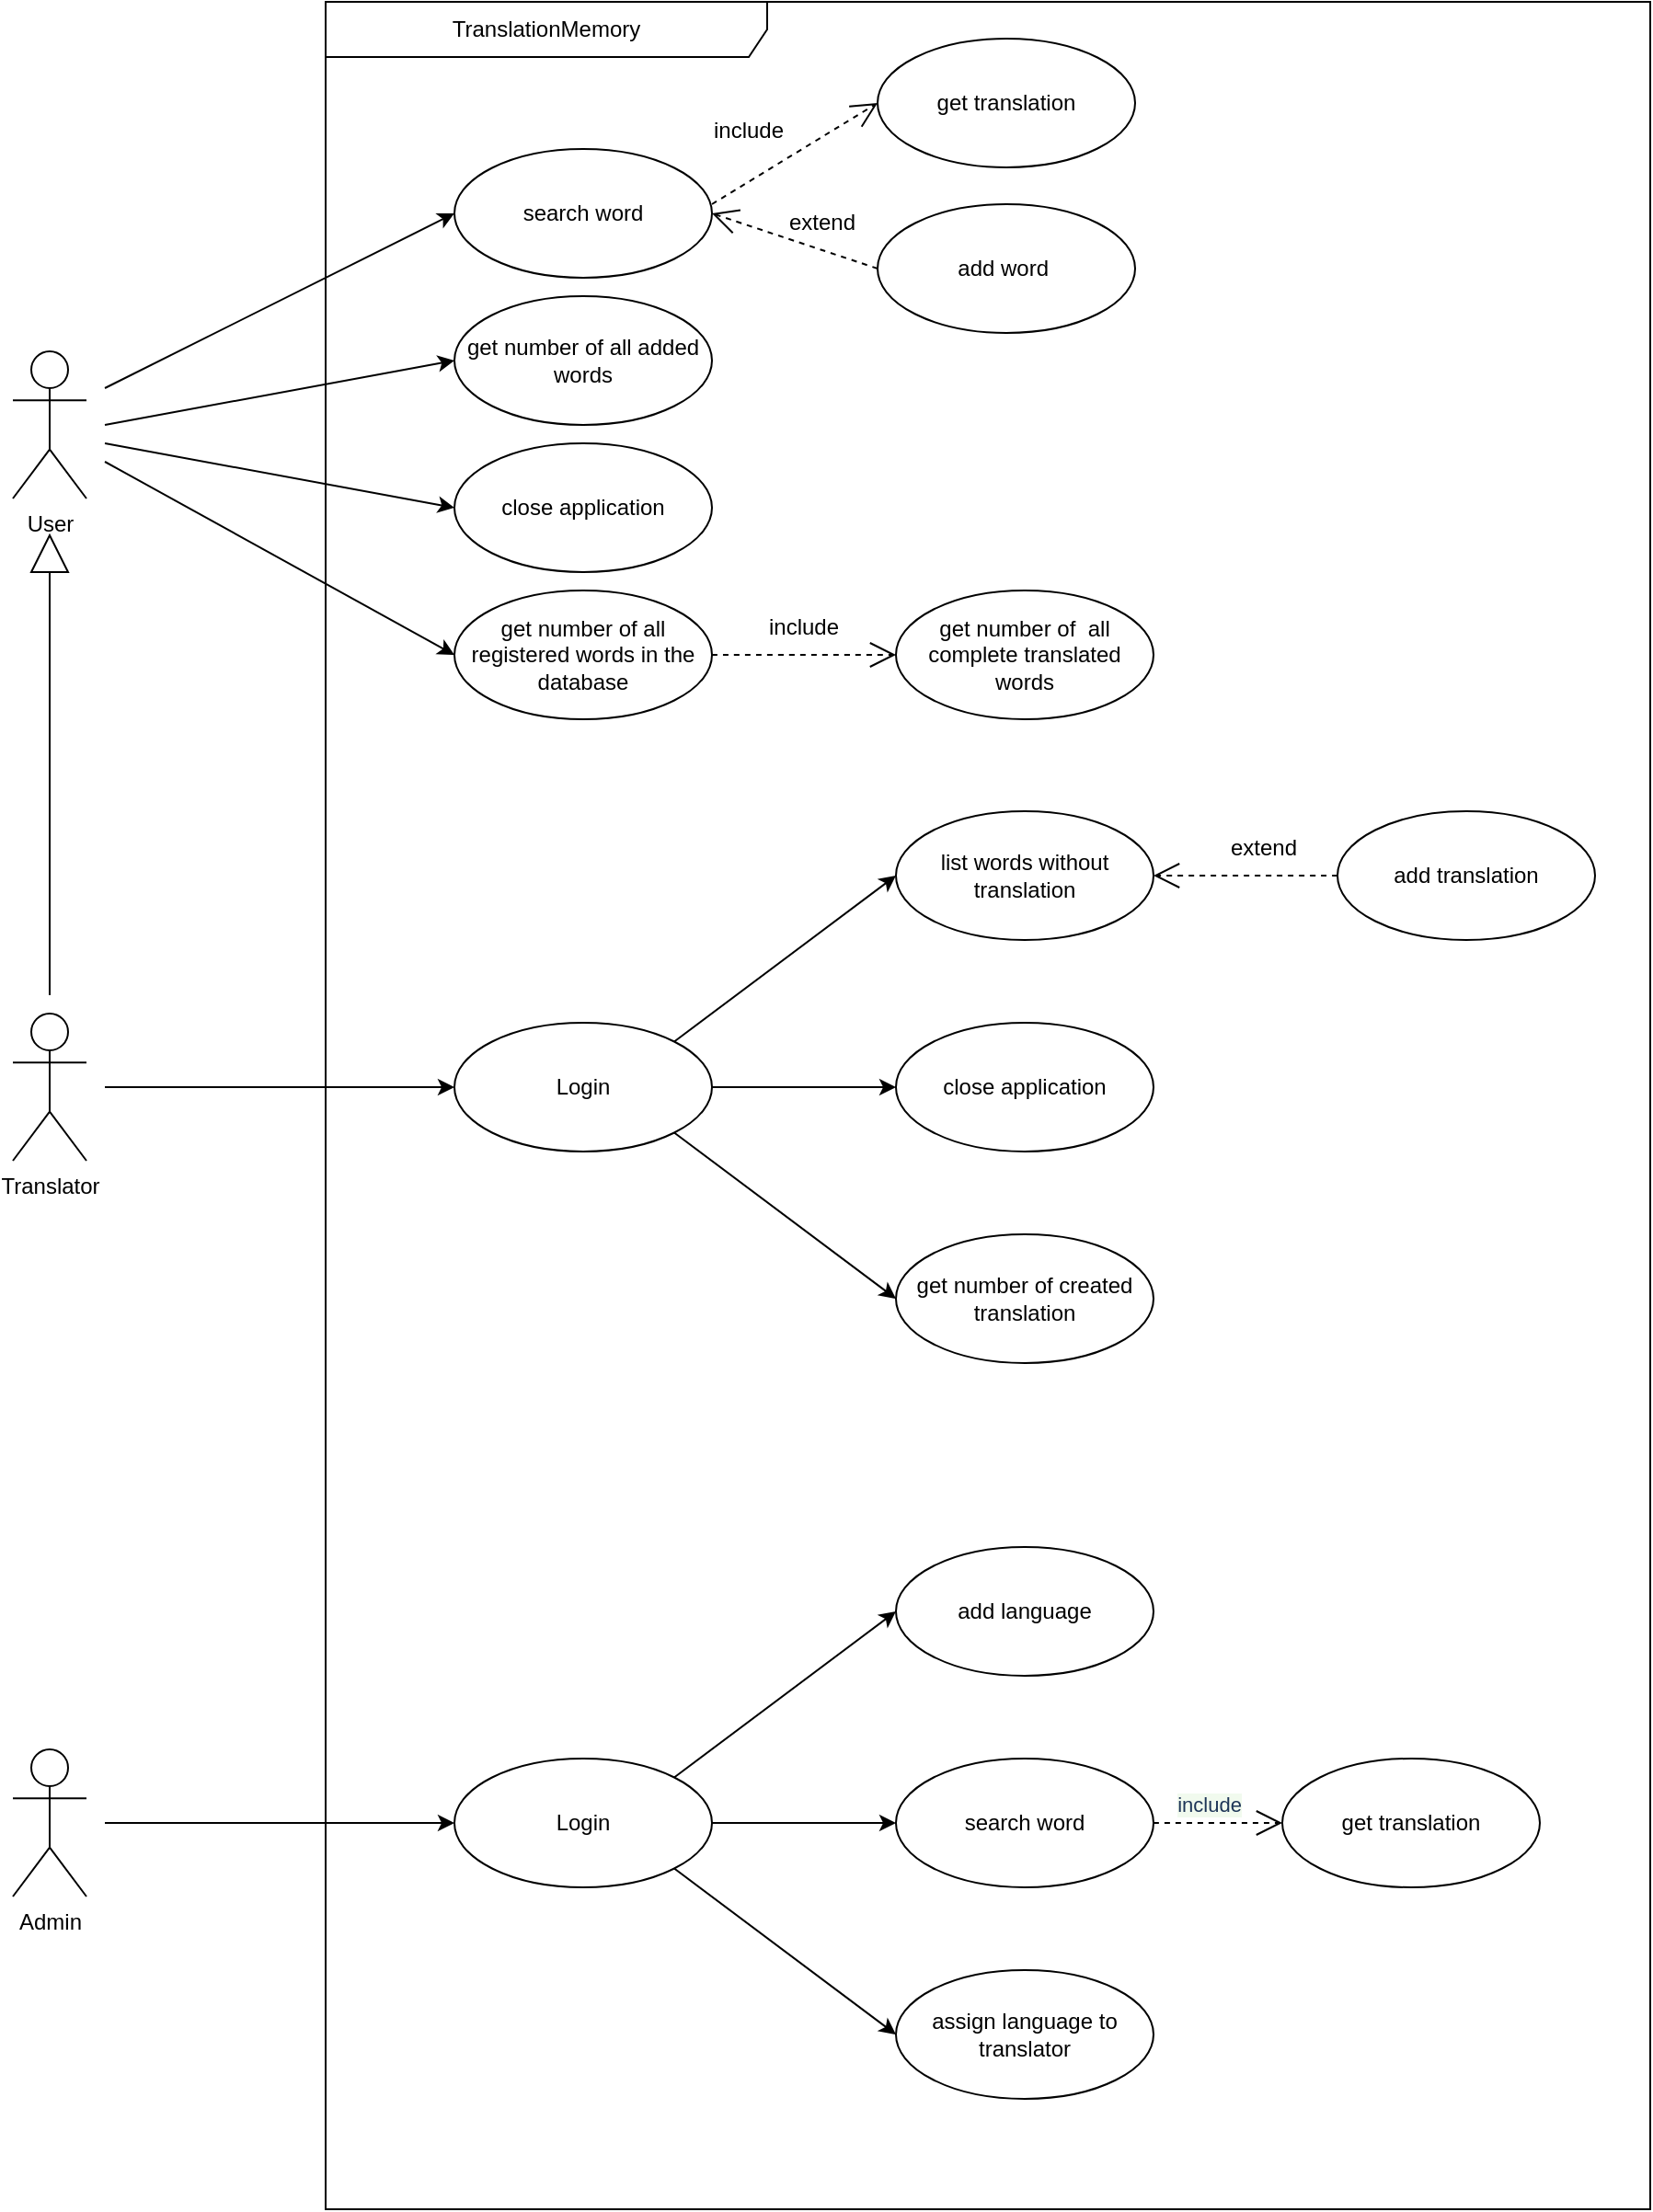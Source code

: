 <mxfile version="14.3.1" type="device"><diagram id="4ucKyxgRaa8dnUJzDlKP" name="Page-1"><mxGraphModel dx="1426" dy="711" grid="1" gridSize="10" guides="1" tooltips="1" connect="1" arrows="1" fold="1" page="1" pageScale="1" pageWidth="2336" pageHeight="1654" math="0" shadow="0"><root><mxCell id="0"/><mxCell id="1" parent="0"/><mxCell id="SDARPEW-IuDH-rGJP_wn-1" value="TranslationMemory" style="shape=umlFrame;whiteSpace=wrap;html=1;width=240;height=30;" parent="1" vertex="1"><mxGeometry x="250" y="10" width="720" height="1200" as="geometry"/></mxCell><mxCell id="SDARPEW-IuDH-rGJP_wn-2" value="User" style="shape=umlActor;verticalLabelPosition=bottom;verticalAlign=top;html=1;outlineConnect=0;" parent="1" vertex="1"><mxGeometry x="80" y="200" width="40" height="80" as="geometry"/></mxCell><mxCell id="SDARPEW-IuDH-rGJP_wn-3" value="Translator" style="shape=umlActor;verticalLabelPosition=bottom;verticalAlign=top;html=1;outlineConnect=0;" parent="1" vertex="1"><mxGeometry x="80" y="560" width="40" height="80" as="geometry"/></mxCell><mxCell id="SDARPEW-IuDH-rGJP_wn-4" value="Admin" style="shape=umlActor;verticalLabelPosition=bottom;verticalAlign=top;html=1;outlineConnect=0;" parent="1" vertex="1"><mxGeometry x="80" y="960" width="40" height="80" as="geometry"/></mxCell><mxCell id="SDARPEW-IuDH-rGJP_wn-5" value="search word" style="ellipse;whiteSpace=wrap;html=1;" parent="1" vertex="1"><mxGeometry x="320" y="90" width="140" height="70" as="geometry"/></mxCell><mxCell id="SDARPEW-IuDH-rGJP_wn-6" value="add word&amp;nbsp;" style="ellipse;whiteSpace=wrap;html=1;" parent="1" vertex="1"><mxGeometry x="550" y="120" width="140" height="70" as="geometry"/></mxCell><mxCell id="SDARPEW-IuDH-rGJP_wn-7" value="get number of all added words" style="ellipse;whiteSpace=wrap;html=1;" parent="1" vertex="1"><mxGeometry x="320" y="170" width="140" height="70" as="geometry"/></mxCell><mxCell id="SDARPEW-IuDH-rGJP_wn-8" value="get number of all registered words in the database" style="ellipse;whiteSpace=wrap;html=1;" parent="1" vertex="1"><mxGeometry x="320" y="330" width="140" height="70" as="geometry"/></mxCell><mxCell id="SDARPEW-IuDH-rGJP_wn-9" value="" style="endArrow=classic;html=1;entryX=0;entryY=0.5;entryDx=0;entryDy=0;" parent="1" target="SDARPEW-IuDH-rGJP_wn-5" edge="1"><mxGeometry width="50" height="50" relative="1" as="geometry"><mxPoint x="130" y="220" as="sourcePoint"/><mxPoint x="540" y="400" as="targetPoint"/></mxGeometry></mxCell><mxCell id="SDARPEW-IuDH-rGJP_wn-10" value="" style="endArrow=classic;html=1;entryX=0;entryY=0.5;entryDx=0;entryDy=0;" parent="1" target="SDARPEW-IuDH-rGJP_wn-7" edge="1"><mxGeometry width="50" height="50" relative="1" as="geometry"><mxPoint x="130" y="240" as="sourcePoint"/><mxPoint x="230" y="250" as="targetPoint"/></mxGeometry></mxCell><mxCell id="SDARPEW-IuDH-rGJP_wn-11" value="" style="endArrow=classic;html=1;entryX=0;entryY=0.5;entryDx=0;entryDy=0;" parent="1" target="SDARPEW-IuDH-rGJP_wn-8" edge="1"><mxGeometry width="50" height="50" relative="1" as="geometry"><mxPoint x="130" y="260" as="sourcePoint"/><mxPoint x="280" y="300" as="targetPoint"/></mxGeometry></mxCell><mxCell id="SDARPEW-IuDH-rGJP_wn-14" value="list words without translation" style="ellipse;whiteSpace=wrap;html=1;" parent="1" vertex="1"><mxGeometry x="560" y="450" width="140" height="70" as="geometry"/></mxCell><mxCell id="SDARPEW-IuDH-rGJP_wn-15" value="close application" style="ellipse;whiteSpace=wrap;html=1;" parent="1" vertex="1"><mxGeometry x="560" y="565" width="140" height="70" as="geometry"/></mxCell><mxCell id="SDARPEW-IuDH-rGJP_wn-16" value="get number of created translation" style="ellipse;whiteSpace=wrap;html=1;" parent="1" vertex="1"><mxGeometry x="560" y="680" width="140" height="70" as="geometry"/></mxCell><mxCell id="SDARPEW-IuDH-rGJP_wn-17" value="Login" style="ellipse;whiteSpace=wrap;html=1;" parent="1" vertex="1"><mxGeometry x="320" y="565" width="140" height="70" as="geometry"/></mxCell><mxCell id="SDARPEW-IuDH-rGJP_wn-18" value="" style="endArrow=classic;html=1;strokeColor=#000000;entryX=0;entryY=0.5;entryDx=0;entryDy=0;" parent="1" target="SDARPEW-IuDH-rGJP_wn-17" edge="1"><mxGeometry width="50" height="50" relative="1" as="geometry"><mxPoint x="130" y="600" as="sourcePoint"/><mxPoint x="220" y="580" as="targetPoint"/></mxGeometry></mxCell><mxCell id="SDARPEW-IuDH-rGJP_wn-19" value="" style="endArrow=classic;html=1;strokeColor=#000000;exitX=1;exitY=0;exitDx=0;exitDy=0;entryX=0;entryY=0.5;entryDx=0;entryDy=0;" parent="1" source="SDARPEW-IuDH-rGJP_wn-17" target="SDARPEW-IuDH-rGJP_wn-14" edge="1"><mxGeometry width="50" height="50" relative="1" as="geometry"><mxPoint x="460" y="690" as="sourcePoint"/><mxPoint x="510" y="640" as="targetPoint"/></mxGeometry></mxCell><mxCell id="SDARPEW-IuDH-rGJP_wn-20" value="" style="endArrow=classic;html=1;strokeColor=#000000;exitX=1;exitY=0.5;exitDx=0;exitDy=0;entryX=0;entryY=0.5;entryDx=0;entryDy=0;" parent="1" source="SDARPEW-IuDH-rGJP_wn-17" target="SDARPEW-IuDH-rGJP_wn-15" edge="1"><mxGeometry width="50" height="50" relative="1" as="geometry"><mxPoint x="440" y="720" as="sourcePoint"/><mxPoint x="490" y="670" as="targetPoint"/></mxGeometry></mxCell><mxCell id="SDARPEW-IuDH-rGJP_wn-21" value="" style="endArrow=classic;html=1;strokeColor=#000000;exitX=1;exitY=1;exitDx=0;exitDy=0;entryX=0;entryY=0.5;entryDx=0;entryDy=0;" parent="1" source="SDARPEW-IuDH-rGJP_wn-17" target="SDARPEW-IuDH-rGJP_wn-16" edge="1"><mxGeometry width="50" height="50" relative="1" as="geometry"><mxPoint x="430" y="740" as="sourcePoint"/><mxPoint x="480" y="690" as="targetPoint"/></mxGeometry></mxCell><mxCell id="SDARPEW-IuDH-rGJP_wn-22" value="Login" style="ellipse;whiteSpace=wrap;html=1;" parent="1" vertex="1"><mxGeometry x="320" y="965" width="140" height="70" as="geometry"/></mxCell><mxCell id="SDARPEW-IuDH-rGJP_wn-23" value="add language" style="ellipse;whiteSpace=wrap;html=1;" parent="1" vertex="1"><mxGeometry x="560" y="850" width="140" height="70" as="geometry"/></mxCell><mxCell id="SDARPEW-IuDH-rGJP_wn-24" value="search word" style="ellipse;whiteSpace=wrap;html=1;" parent="1" vertex="1"><mxGeometry x="560" y="965" width="140" height="70" as="geometry"/></mxCell><mxCell id="SDARPEW-IuDH-rGJP_wn-25" value="get translation" style="ellipse;whiteSpace=wrap;html=1;" parent="1" vertex="1"><mxGeometry x="770" y="965" width="140" height="70" as="geometry"/></mxCell><mxCell id="SDARPEW-IuDH-rGJP_wn-26" value="assign language to translator" style="ellipse;whiteSpace=wrap;html=1;" parent="1" vertex="1"><mxGeometry x="560" y="1080" width="140" height="70" as="geometry"/></mxCell><mxCell id="SDARPEW-IuDH-rGJP_wn-27" value="" style="endArrow=classic;html=1;strokeColor=#000000;entryX=0;entryY=0.5;entryDx=0;entryDy=0;" parent="1" target="SDARPEW-IuDH-rGJP_wn-22" edge="1"><mxGeometry width="50" height="50" relative="1" as="geometry"><mxPoint x="130" y="1000" as="sourcePoint"/><mxPoint x="260" y="1020" as="targetPoint"/></mxGeometry></mxCell><mxCell id="SDARPEW-IuDH-rGJP_wn-28" value="" style="endArrow=classic;html=1;strokeColor=#000000;exitX=1;exitY=0;exitDx=0;exitDy=0;entryX=0;entryY=0.5;entryDx=0;entryDy=0;" parent="1" source="SDARPEW-IuDH-rGJP_wn-22" target="SDARPEW-IuDH-rGJP_wn-23" edge="1"><mxGeometry width="50" height="50" relative="1" as="geometry"><mxPoint x="340" y="1140" as="sourcePoint"/><mxPoint x="390" y="1090" as="targetPoint"/></mxGeometry></mxCell><mxCell id="SDARPEW-IuDH-rGJP_wn-29" value="" style="endArrow=classic;html=1;strokeColor=#000000;exitX=1;exitY=0.5;exitDx=0;exitDy=0;entryX=0;entryY=0.5;entryDx=0;entryDy=0;" parent="1" source="SDARPEW-IuDH-rGJP_wn-22" target="SDARPEW-IuDH-rGJP_wn-24" edge="1"><mxGeometry width="50" height="50" relative="1" as="geometry"><mxPoint x="360" y="1160" as="sourcePoint"/><mxPoint x="410" y="1110" as="targetPoint"/></mxGeometry></mxCell><mxCell id="SDARPEW-IuDH-rGJP_wn-30" value="" style="endArrow=classic;html=1;strokeColor=#000000;exitX=1;exitY=1;exitDx=0;exitDy=0;entryX=0;entryY=0.5;entryDx=0;entryDy=0;" parent="1" source="SDARPEW-IuDH-rGJP_wn-22" target="SDARPEW-IuDH-rGJP_wn-26" edge="1"><mxGeometry width="50" height="50" relative="1" as="geometry"><mxPoint x="430" y="1120" as="sourcePoint"/><mxPoint x="480" y="1070" as="targetPoint"/></mxGeometry></mxCell><mxCell id="SDARPEW-IuDH-rGJP_wn-32" value="" style="endArrow=open;endSize=12;dashed=1;html=1;exitX=1;exitY=0.5;exitDx=0;exitDy=0;curved=1;labelBackgroundColor=#F1FAEE;fontColor=#1D3557;" parent="1" source="SDARPEW-IuDH-rGJP_wn-24" edge="1"><mxGeometry width="160" relative="1" as="geometry"><mxPoint x="720" y="999.5" as="sourcePoint"/><mxPoint x="770" y="1000" as="targetPoint"/><mxPoint as="offset"/><Array as="points"/></mxGeometry></mxCell><mxCell id="SDARPEW-IuDH-rGJP_wn-33" value="include" style="edgeLabel;html=1;align=center;verticalAlign=middle;resizable=0;points=[];labelBackgroundColor=#F1FAEE;fontColor=#1D3557;" parent="1" vertex="1" connectable="0"><mxGeometry x="730" y="990" as="geometry"/></mxCell><mxCell id="asyL4QJzsxB32F0I9dop-1" value="get number of &amp;nbsp;all complete translated words" style="ellipse;whiteSpace=wrap;html=1;" vertex="1" parent="1"><mxGeometry x="560" y="330" width="140" height="70" as="geometry"/></mxCell><mxCell id="asyL4QJzsxB32F0I9dop-4" value="" style="endArrow=none;html=1;" edge="1" parent="1"><mxGeometry width="50" height="50" relative="1" as="geometry"><mxPoint x="100" y="550" as="sourcePoint"/><mxPoint x="100" y="320" as="targetPoint"/></mxGeometry></mxCell><mxCell id="asyL4QJzsxB32F0I9dop-5" value="" style="triangle;whiteSpace=wrap;html=1;direction=north;" vertex="1" parent="1"><mxGeometry x="90" y="300" width="20" height="20" as="geometry"/></mxCell><mxCell id="asyL4QJzsxB32F0I9dop-6" value="close application" style="ellipse;whiteSpace=wrap;html=1;" vertex="1" parent="1"><mxGeometry x="320" y="250" width="140" height="70" as="geometry"/></mxCell><mxCell id="asyL4QJzsxB32F0I9dop-7" value="" style="endArrow=classic;html=1;entryX=0;entryY=0.5;entryDx=0;entryDy=0;" edge="1" parent="1" target="asyL4QJzsxB32F0I9dop-6"><mxGeometry width="50" height="50" relative="1" as="geometry"><mxPoint x="130" y="250" as="sourcePoint"/><mxPoint x="230" y="330" as="targetPoint"/></mxGeometry></mxCell><mxCell id="asyL4QJzsxB32F0I9dop-8" value="add translation" style="ellipse;whiteSpace=wrap;html=1;" vertex="1" parent="1"><mxGeometry x="800" y="450" width="140" height="70" as="geometry"/></mxCell><mxCell id="asyL4QJzsxB32F0I9dop-11" value="get translation" style="ellipse;whiteSpace=wrap;html=1;" vertex="1" parent="1"><mxGeometry x="550" y="30" width="140" height="70" as="geometry"/></mxCell><mxCell id="asyL4QJzsxB32F0I9dop-17" value="" style="endArrow=open;endSize=12;dashed=1;html=1;exitX=0;exitY=0.5;exitDx=0;exitDy=0;curved=1;labelBackgroundColor=#F1FAEE;fontColor=#1D3557;" edge="1" parent="1" source="asyL4QJzsxB32F0I9dop-8" target="SDARPEW-IuDH-rGJP_wn-14"><mxGeometry width="160" relative="1" as="geometry"><mxPoint x="790" y="484.5" as="sourcePoint"/><mxPoint x="720" y="484.5" as="targetPoint"/><mxPoint as="offset"/><Array as="points"/></mxGeometry></mxCell><mxCell id="asyL4QJzsxB32F0I9dop-18" value="extend" style="text;html=1;strokeColor=none;fillColor=none;align=center;verticalAlign=middle;whiteSpace=wrap;rounded=0;" vertex="1" parent="1"><mxGeometry x="740" y="460" width="40" height="20" as="geometry"/></mxCell><mxCell id="asyL4QJzsxB32F0I9dop-19" value="" style="endArrow=open;endSize=12;dashed=1;html=1;exitX=0;exitY=0.5;exitDx=0;exitDy=0;curved=1;labelBackgroundColor=#F1FAEE;fontColor=#1D3557;" edge="1" parent="1"><mxGeometry width="160" relative="1" as="geometry"><mxPoint x="460" y="365" as="sourcePoint"/><mxPoint x="560" y="365" as="targetPoint"/><mxPoint as="offset"/><Array as="points"/></mxGeometry></mxCell><mxCell id="asyL4QJzsxB32F0I9dop-20" value="include" style="text;html=1;strokeColor=none;fillColor=none;align=center;verticalAlign=middle;whiteSpace=wrap;rounded=0;" vertex="1" parent="1"><mxGeometry x="490" y="340" width="40" height="20" as="geometry"/></mxCell><mxCell id="asyL4QJzsxB32F0I9dop-21" value="" style="endArrow=open;endSize=12;dashed=1;html=1;exitX=0;exitY=0.5;exitDx=0;exitDy=0;curved=1;labelBackgroundColor=#F1FAEE;fontColor=#1D3557;entryX=1;entryY=0.5;entryDx=0;entryDy=0;" edge="1" parent="1" source="SDARPEW-IuDH-rGJP_wn-6" target="SDARPEW-IuDH-rGJP_wn-5"><mxGeometry width="160" relative="1" as="geometry"><mxPoint x="590" y="215" as="sourcePoint"/><mxPoint x="490" y="215" as="targetPoint"/><mxPoint as="offset"/><Array as="points"/></mxGeometry></mxCell><mxCell id="asyL4QJzsxB32F0I9dop-22" value="extend" style="text;html=1;strokeColor=none;fillColor=none;align=center;verticalAlign=middle;whiteSpace=wrap;rounded=0;" vertex="1" parent="1"><mxGeometry x="500" y="120" width="40" height="20" as="geometry"/></mxCell><mxCell id="asyL4QJzsxB32F0I9dop-23" value="" style="endArrow=open;endSize=12;dashed=1;html=1;curved=1;labelBackgroundColor=#F1FAEE;fontColor=#1D3557;entryX=0;entryY=0.5;entryDx=0;entryDy=0;" edge="1" parent="1" target="asyL4QJzsxB32F0I9dop-11"><mxGeometry width="160" relative="1" as="geometry"><mxPoint x="460" y="120" as="sourcePoint"/><mxPoint x="410" y="65" as="targetPoint"/><mxPoint as="offset"/><Array as="points"/></mxGeometry></mxCell><mxCell id="asyL4QJzsxB32F0I9dop-24" value="include" style="text;html=1;strokeColor=none;fillColor=none;align=center;verticalAlign=middle;whiteSpace=wrap;rounded=0;" vertex="1" parent="1"><mxGeometry x="460" y="70" width="40" height="20" as="geometry"/></mxCell></root></mxGraphModel></diagram></mxfile>
